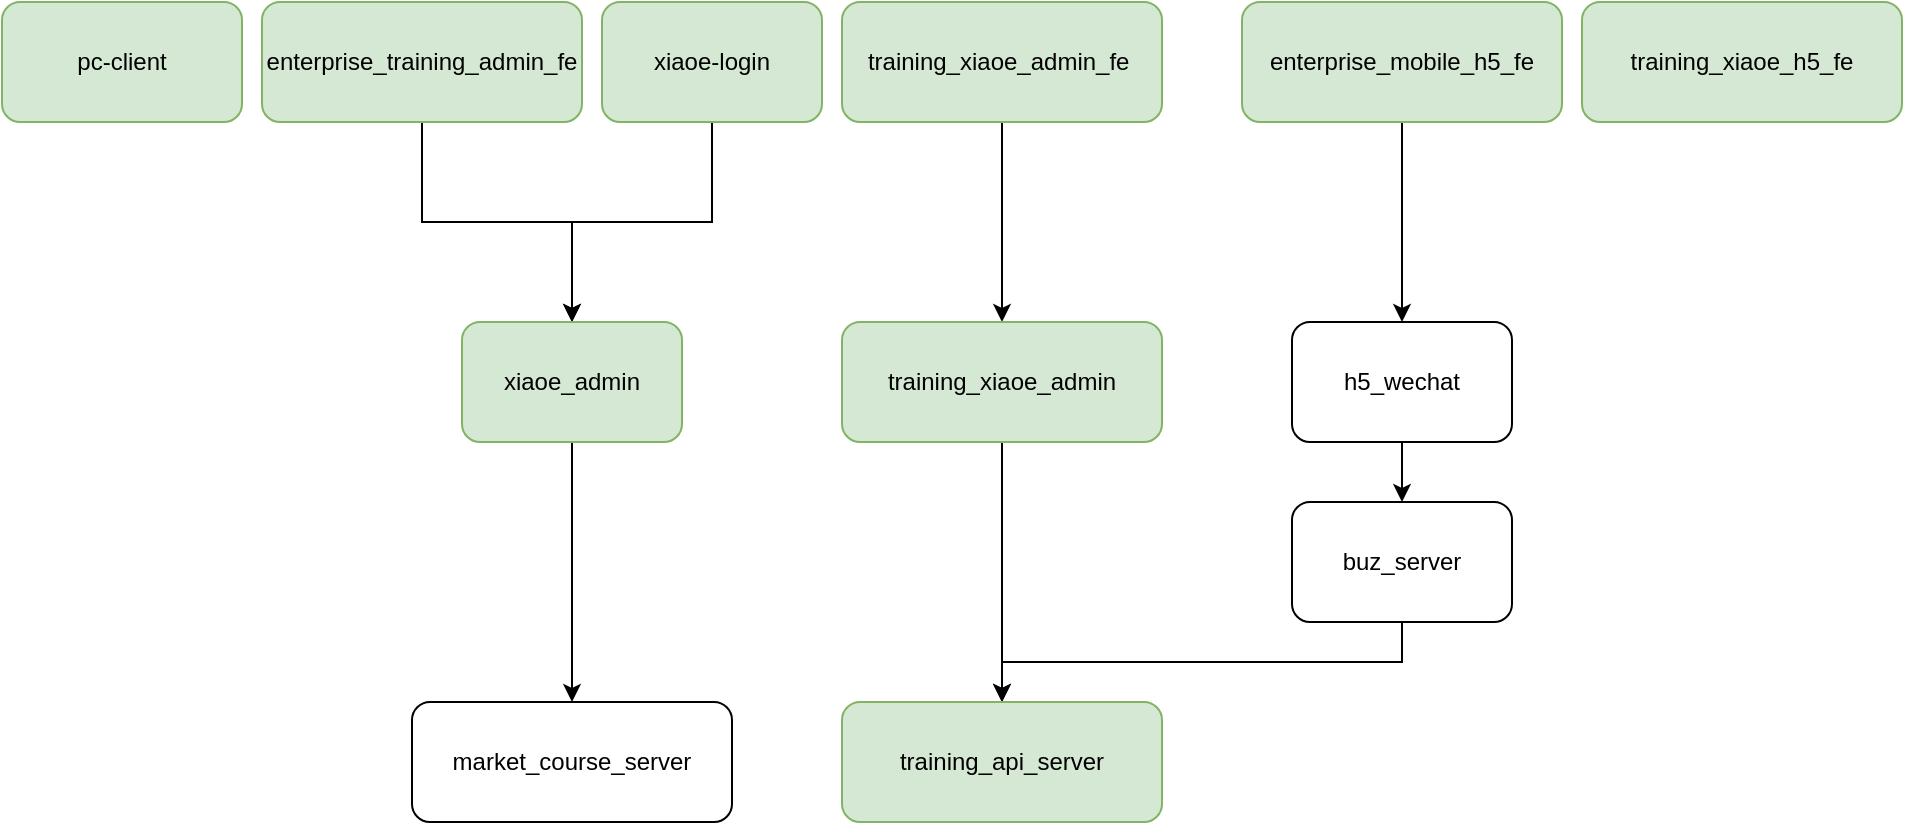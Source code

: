 <mxfile version="15.5.2" type="github">
  <diagram id="prtHgNgQTEPvFCAcTncT" name="Page-1">
    <mxGraphModel dx="1038" dy="579" grid="1" gridSize="10" guides="1" tooltips="1" connect="1" arrows="1" fold="1" page="1" pageScale="1" pageWidth="827" pageHeight="1169" math="0" shadow="0">
      <root>
        <mxCell id="0" />
        <mxCell id="1" parent="0" />
        <mxCell id="MF120qcCZqf6xXrIqE2C-2" value="pc-client" style="rounded=1;whiteSpace=wrap;html=1;fillColor=#d5e8d4;strokeColor=#82b366;" vertex="1" parent="1">
          <mxGeometry x="110" y="200" width="120" height="60" as="geometry" />
        </mxCell>
        <mxCell id="MF120qcCZqf6xXrIqE2C-11" style="edgeStyle=orthogonalEdgeStyle;rounded=0;orthogonalLoop=1;jettySize=auto;html=1;exitX=0.5;exitY=1;exitDx=0;exitDy=0;entryX=0.5;entryY=0;entryDx=0;entryDy=0;fontColor=#000000;" edge="1" parent="1" source="MF120qcCZqf6xXrIqE2C-5" target="MF120qcCZqf6xXrIqE2C-10">
          <mxGeometry relative="1" as="geometry" />
        </mxCell>
        <mxCell id="MF120qcCZqf6xXrIqE2C-5" value="enterprise_training_admin_fe" style="rounded=1;whiteSpace=wrap;html=1;fillColor=#d5e8d4;strokeColor=#82b366;" vertex="1" parent="1">
          <mxGeometry x="240" y="200" width="160" height="60" as="geometry" />
        </mxCell>
        <mxCell id="MF120qcCZqf6xXrIqE2C-15" style="edgeStyle=orthogonalEdgeStyle;rounded=0;orthogonalLoop=1;jettySize=auto;html=1;exitX=0.5;exitY=1;exitDx=0;exitDy=0;entryX=0.5;entryY=0;entryDx=0;entryDy=0;fontColor=#000000;" edge="1" parent="1" source="MF120qcCZqf6xXrIqE2C-6" target="MF120qcCZqf6xXrIqE2C-10">
          <mxGeometry relative="1" as="geometry" />
        </mxCell>
        <mxCell id="MF120qcCZqf6xXrIqE2C-6" value="xiaoe-login" style="rounded=1;whiteSpace=wrap;html=1;fillColor=#d5e8d4;strokeColor=#82b366;" vertex="1" parent="1">
          <mxGeometry x="410" y="200" width="110" height="60" as="geometry" />
        </mxCell>
        <mxCell id="MF120qcCZqf6xXrIqE2C-19" style="edgeStyle=orthogonalEdgeStyle;rounded=0;orthogonalLoop=1;jettySize=auto;html=1;exitX=0.5;exitY=1;exitDx=0;exitDy=0;fontColor=#000000;" edge="1" parent="1" source="MF120qcCZqf6xXrIqE2C-7" target="MF120qcCZqf6xXrIqE2C-18">
          <mxGeometry relative="1" as="geometry" />
        </mxCell>
        <mxCell id="MF120qcCZqf6xXrIqE2C-7" value="training_xiaoe_admin_fe&amp;nbsp;" style="rounded=1;whiteSpace=wrap;html=1;fillColor=#d5e8d4;strokeColor=#82b366;" vertex="1" parent="1">
          <mxGeometry x="530" y="200" width="160" height="60" as="geometry" />
        </mxCell>
        <mxCell id="MF120qcCZqf6xXrIqE2C-20" style="edgeStyle=orthogonalEdgeStyle;rounded=0;orthogonalLoop=1;jettySize=auto;html=1;exitX=0.5;exitY=1;exitDx=0;exitDy=0;fontColor=#000000;" edge="1" parent="1" source="MF120qcCZqf6xXrIqE2C-8">
          <mxGeometry relative="1" as="geometry">
            <mxPoint x="810" y="360" as="targetPoint" />
          </mxGeometry>
        </mxCell>
        <mxCell id="MF120qcCZqf6xXrIqE2C-8" value="enterprise_mobile_h5_fe" style="rounded=1;whiteSpace=wrap;html=1;fillColor=#d5e8d4;strokeColor=#82b366;" vertex="1" parent="1">
          <mxGeometry x="730" y="200" width="160" height="60" as="geometry" />
        </mxCell>
        <mxCell id="MF120qcCZqf6xXrIqE2C-9" value="training_xiaoe_h5_fe" style="rounded=1;whiteSpace=wrap;html=1;fillColor=#d5e8d4;strokeColor=#82b366;" vertex="1" parent="1">
          <mxGeometry x="900" y="200" width="160" height="60" as="geometry" />
        </mxCell>
        <mxCell id="MF120qcCZqf6xXrIqE2C-17" style="edgeStyle=orthogonalEdgeStyle;rounded=0;orthogonalLoop=1;jettySize=auto;html=1;exitX=0.5;exitY=1;exitDx=0;exitDy=0;entryX=0.5;entryY=0;entryDx=0;entryDy=0;fontColor=#000000;" edge="1" parent="1" source="MF120qcCZqf6xXrIqE2C-10" target="MF120qcCZqf6xXrIqE2C-16">
          <mxGeometry relative="1" as="geometry" />
        </mxCell>
        <mxCell id="MF120qcCZqf6xXrIqE2C-10" value="xiaoe_admin" style="rounded=1;whiteSpace=wrap;html=1;fillColor=#d5e8d4;strokeColor=#82b366;" vertex="1" parent="1">
          <mxGeometry x="340" y="360" width="110" height="60" as="geometry" />
        </mxCell>
        <mxCell id="MF120qcCZqf6xXrIqE2C-16" value="market_course_server" style="rounded=1;whiteSpace=wrap;html=1;" vertex="1" parent="1">
          <mxGeometry x="315" y="550" width="160" height="60" as="geometry" />
        </mxCell>
        <mxCell id="MF120qcCZqf6xXrIqE2C-28" style="edgeStyle=orthogonalEdgeStyle;rounded=0;orthogonalLoop=1;jettySize=auto;html=1;exitX=0.5;exitY=1;exitDx=0;exitDy=0;fontColor=#000000;" edge="1" parent="1" source="MF120qcCZqf6xXrIqE2C-18" target="MF120qcCZqf6xXrIqE2C-27">
          <mxGeometry relative="1" as="geometry" />
        </mxCell>
        <mxCell id="MF120qcCZqf6xXrIqE2C-18" value="training_xiaoe_admin" style="rounded=1;whiteSpace=wrap;html=1;fillColor=#d5e8d4;strokeColor=#82b366;" vertex="1" parent="1">
          <mxGeometry x="530" y="360" width="160" height="60" as="geometry" />
        </mxCell>
        <mxCell id="MF120qcCZqf6xXrIqE2C-26" style="edgeStyle=orthogonalEdgeStyle;rounded=0;orthogonalLoop=1;jettySize=auto;html=1;exitX=0.5;exitY=1;exitDx=0;exitDy=0;entryX=0.5;entryY=0;entryDx=0;entryDy=0;fontColor=#000000;" edge="1" parent="1" source="MF120qcCZqf6xXrIqE2C-21" target="MF120qcCZqf6xXrIqE2C-23">
          <mxGeometry relative="1" as="geometry" />
        </mxCell>
        <mxCell id="MF120qcCZqf6xXrIqE2C-21" value="h5_wechat" style="rounded=1;whiteSpace=wrap;html=1;" vertex="1" parent="1">
          <mxGeometry x="755" y="360" width="110" height="60" as="geometry" />
        </mxCell>
        <mxCell id="MF120qcCZqf6xXrIqE2C-30" style="edgeStyle=orthogonalEdgeStyle;rounded=0;orthogonalLoop=1;jettySize=auto;html=1;exitX=0.5;exitY=1;exitDx=0;exitDy=0;entryX=0.5;entryY=0;entryDx=0;entryDy=0;fontColor=#000000;" edge="1" parent="1" source="MF120qcCZqf6xXrIqE2C-23" target="MF120qcCZqf6xXrIqE2C-27">
          <mxGeometry relative="1" as="geometry" />
        </mxCell>
        <mxCell id="MF120qcCZqf6xXrIqE2C-23" value="buz_server" style="rounded=1;whiteSpace=wrap;html=1;" vertex="1" parent="1">
          <mxGeometry x="755" y="450" width="110" height="60" as="geometry" />
        </mxCell>
        <mxCell id="MF120qcCZqf6xXrIqE2C-27" value="training_api_server" style="rounded=1;whiteSpace=wrap;html=1;fillColor=#d5e8d4;strokeColor=#82b366;" vertex="1" parent="1">
          <mxGeometry x="530" y="550" width="160" height="60" as="geometry" />
        </mxCell>
      </root>
    </mxGraphModel>
  </diagram>
</mxfile>
